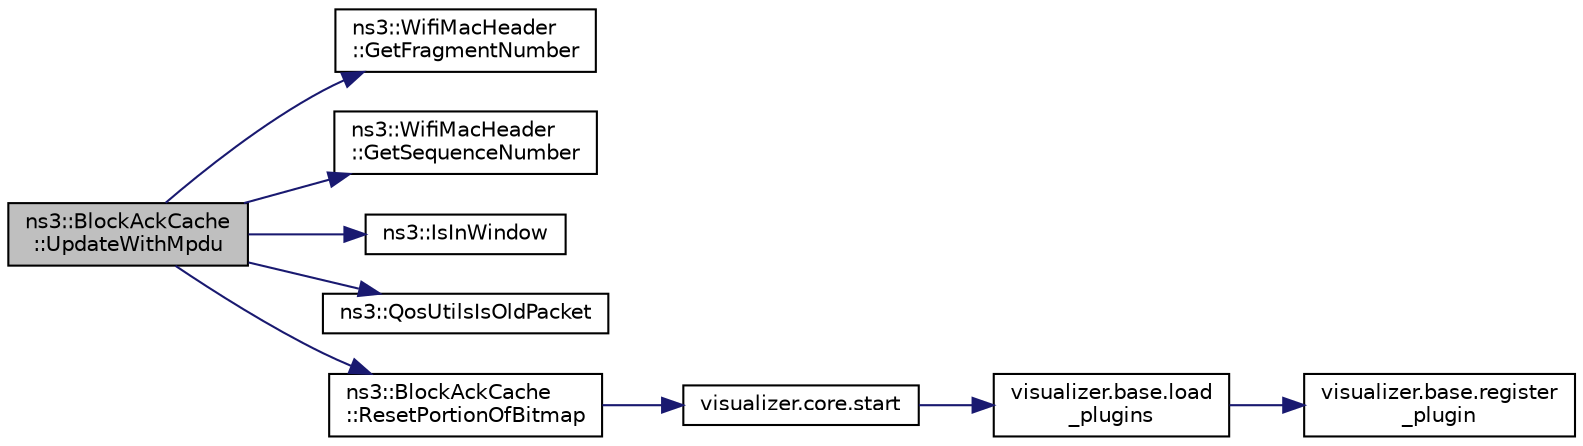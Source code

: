 digraph "ns3::BlockAckCache::UpdateWithMpdu"
{
 // LATEX_PDF_SIZE
  edge [fontname="Helvetica",fontsize="10",labelfontname="Helvetica",labelfontsize="10"];
  node [fontname="Helvetica",fontsize="10",shape=record];
  rankdir="LR";
  Node1 [label="ns3::BlockAckCache\l::UpdateWithMpdu",height=0.2,width=0.4,color="black", fillcolor="grey75", style="filled", fontcolor="black",tooltip="Update with MPDU function."];
  Node1 -> Node2 [color="midnightblue",fontsize="10",style="solid",fontname="Helvetica"];
  Node2 [label="ns3::WifiMacHeader\l::GetFragmentNumber",height=0.2,width=0.4,color="black", fillcolor="white", style="filled",URL="$classns3_1_1_wifi_mac_header.html#ad9561dff47c79b01053238ae56f08144",tooltip="Return the fragment number of the header."];
  Node1 -> Node3 [color="midnightblue",fontsize="10",style="solid",fontname="Helvetica"];
  Node3 [label="ns3::WifiMacHeader\l::GetSequenceNumber",height=0.2,width=0.4,color="black", fillcolor="white", style="filled",URL="$classns3_1_1_wifi_mac_header.html#a3d393ad4f9cfaca5ce0ac239a27f2763",tooltip="Return the sequence number of the header."];
  Node1 -> Node4 [color="midnightblue",fontsize="10",style="solid",fontname="Helvetica"];
  Node4 [label="ns3::IsInWindow",height=0.2,width=0.4,color="black", fillcolor="white", style="filled",URL="$namespacens3.html#afba55479deec541244248815e1a33924",tooltip=" "];
  Node1 -> Node5 [color="midnightblue",fontsize="10",style="solid",fontname="Helvetica"];
  Node5 [label="ns3::QosUtilsIsOldPacket",height=0.2,width=0.4,color="black", fillcolor="white", style="filled",URL="$group__wifi.html#ga5cb9ea723837c5a036e622612f2d0bb0",tooltip="This function checks if packet with sequence number seqNumber is an \"old\" packet."];
  Node1 -> Node6 [color="midnightblue",fontsize="10",style="solid",fontname="Helvetica"];
  Node6 [label="ns3::BlockAckCache\l::ResetPortionOfBitmap",height=0.2,width=0.4,color="black", fillcolor="white", style="filled",URL="$classns3_1_1_block_ack_cache.html#abe2341db866f7f2f309912da4be34a65",tooltip="Reset portion of bitmap function."];
  Node6 -> Node7 [color="midnightblue",fontsize="10",style="solid",fontname="Helvetica"];
  Node7 [label="visualizer.core.start",height=0.2,width=0.4,color="black", fillcolor="white", style="filled",URL="$namespacevisualizer_1_1core.html#a2a35e5d8a34af358b508dac8635754e0",tooltip=" "];
  Node7 -> Node8 [color="midnightblue",fontsize="10",style="solid",fontname="Helvetica"];
  Node8 [label="visualizer.base.load\l_plugins",height=0.2,width=0.4,color="black", fillcolor="white", style="filled",URL="$namespacevisualizer_1_1base.html#ad171497a5ff1afe0a73bedaebf35448f",tooltip=" "];
  Node8 -> Node9 [color="midnightblue",fontsize="10",style="solid",fontname="Helvetica"];
  Node9 [label="visualizer.base.register\l_plugin",height=0.2,width=0.4,color="black", fillcolor="white", style="filled",URL="$namespacevisualizer_1_1base.html#a6b0ffcff1e17ec4027496f50177e5b9e",tooltip=" "];
}
